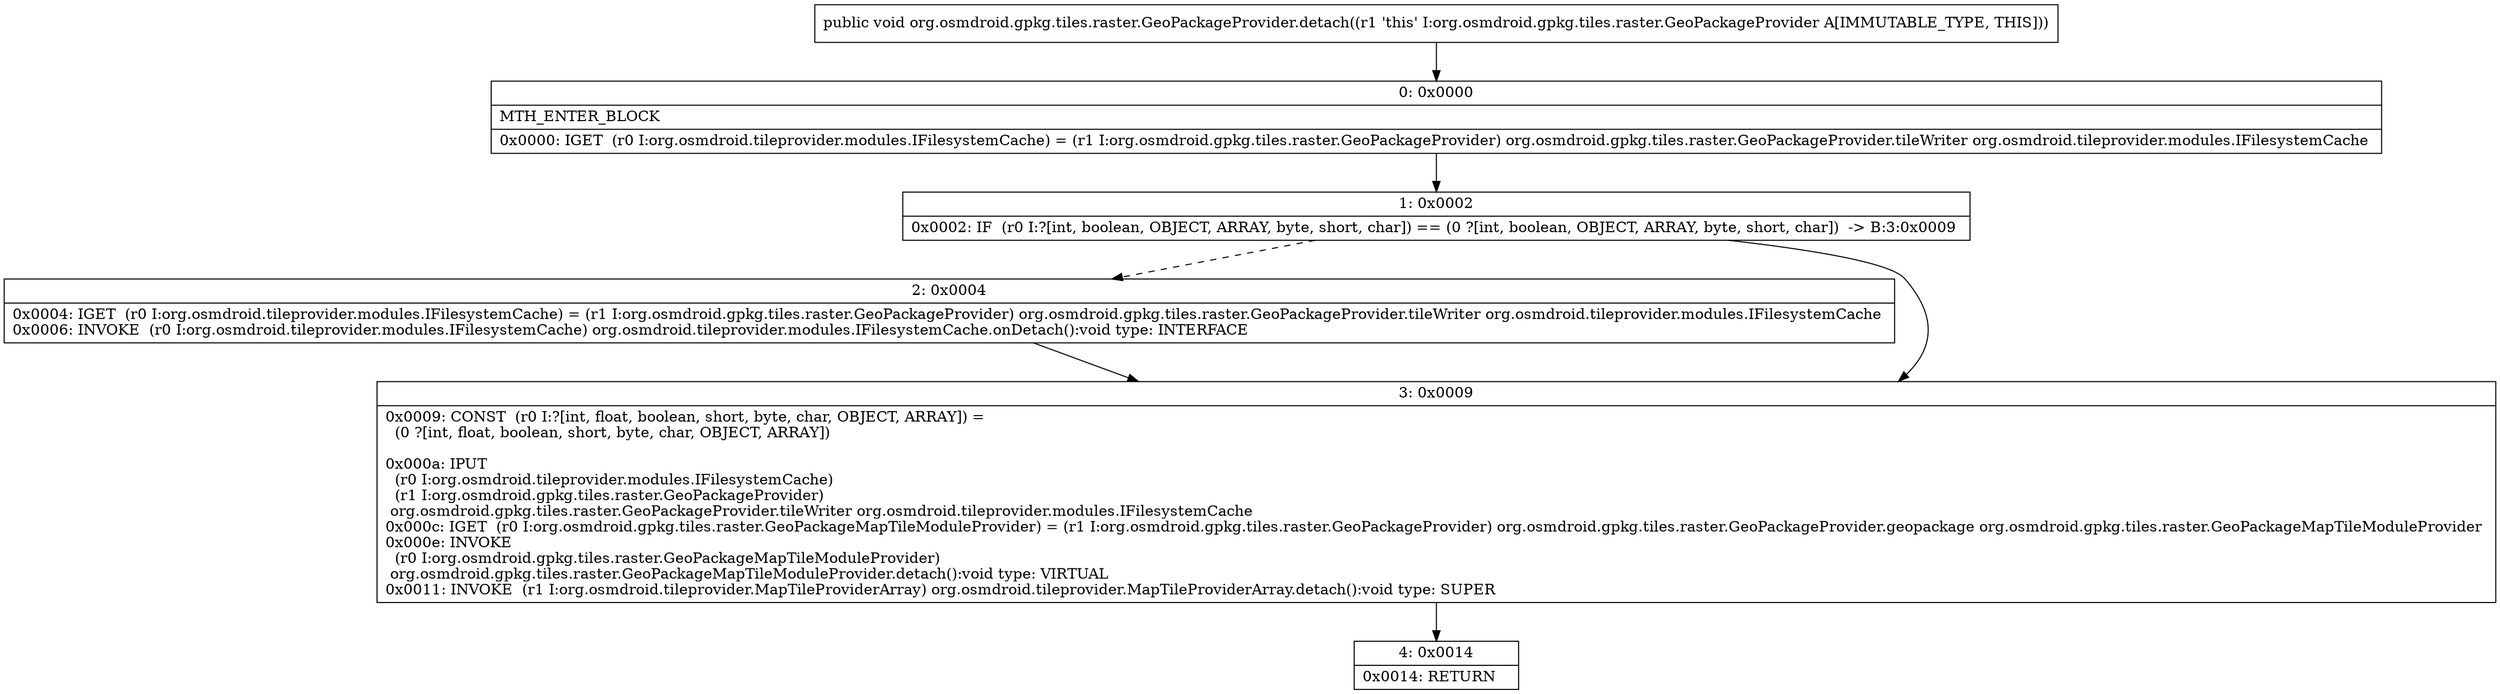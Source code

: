 digraph "CFG fororg.osmdroid.gpkg.tiles.raster.GeoPackageProvider.detach()V" {
Node_0 [shape=record,label="{0\:\ 0x0000|MTH_ENTER_BLOCK\l|0x0000: IGET  (r0 I:org.osmdroid.tileprovider.modules.IFilesystemCache) = (r1 I:org.osmdroid.gpkg.tiles.raster.GeoPackageProvider) org.osmdroid.gpkg.tiles.raster.GeoPackageProvider.tileWriter org.osmdroid.tileprovider.modules.IFilesystemCache \l}"];
Node_1 [shape=record,label="{1\:\ 0x0002|0x0002: IF  (r0 I:?[int, boolean, OBJECT, ARRAY, byte, short, char]) == (0 ?[int, boolean, OBJECT, ARRAY, byte, short, char])  \-\> B:3:0x0009 \l}"];
Node_2 [shape=record,label="{2\:\ 0x0004|0x0004: IGET  (r0 I:org.osmdroid.tileprovider.modules.IFilesystemCache) = (r1 I:org.osmdroid.gpkg.tiles.raster.GeoPackageProvider) org.osmdroid.gpkg.tiles.raster.GeoPackageProvider.tileWriter org.osmdroid.tileprovider.modules.IFilesystemCache \l0x0006: INVOKE  (r0 I:org.osmdroid.tileprovider.modules.IFilesystemCache) org.osmdroid.tileprovider.modules.IFilesystemCache.onDetach():void type: INTERFACE \l}"];
Node_3 [shape=record,label="{3\:\ 0x0009|0x0009: CONST  (r0 I:?[int, float, boolean, short, byte, char, OBJECT, ARRAY]) = \l  (0 ?[int, float, boolean, short, byte, char, OBJECT, ARRAY])\l \l0x000a: IPUT  \l  (r0 I:org.osmdroid.tileprovider.modules.IFilesystemCache)\l  (r1 I:org.osmdroid.gpkg.tiles.raster.GeoPackageProvider)\l org.osmdroid.gpkg.tiles.raster.GeoPackageProvider.tileWriter org.osmdroid.tileprovider.modules.IFilesystemCache \l0x000c: IGET  (r0 I:org.osmdroid.gpkg.tiles.raster.GeoPackageMapTileModuleProvider) = (r1 I:org.osmdroid.gpkg.tiles.raster.GeoPackageProvider) org.osmdroid.gpkg.tiles.raster.GeoPackageProvider.geopackage org.osmdroid.gpkg.tiles.raster.GeoPackageMapTileModuleProvider \l0x000e: INVOKE  \l  (r0 I:org.osmdroid.gpkg.tiles.raster.GeoPackageMapTileModuleProvider)\l org.osmdroid.gpkg.tiles.raster.GeoPackageMapTileModuleProvider.detach():void type: VIRTUAL \l0x0011: INVOKE  (r1 I:org.osmdroid.tileprovider.MapTileProviderArray) org.osmdroid.tileprovider.MapTileProviderArray.detach():void type: SUPER \l}"];
Node_4 [shape=record,label="{4\:\ 0x0014|0x0014: RETURN   \l}"];
MethodNode[shape=record,label="{public void org.osmdroid.gpkg.tiles.raster.GeoPackageProvider.detach((r1 'this' I:org.osmdroid.gpkg.tiles.raster.GeoPackageProvider A[IMMUTABLE_TYPE, THIS])) }"];
MethodNode -> Node_0;
Node_0 -> Node_1;
Node_1 -> Node_2[style=dashed];
Node_1 -> Node_3;
Node_2 -> Node_3;
Node_3 -> Node_4;
}


